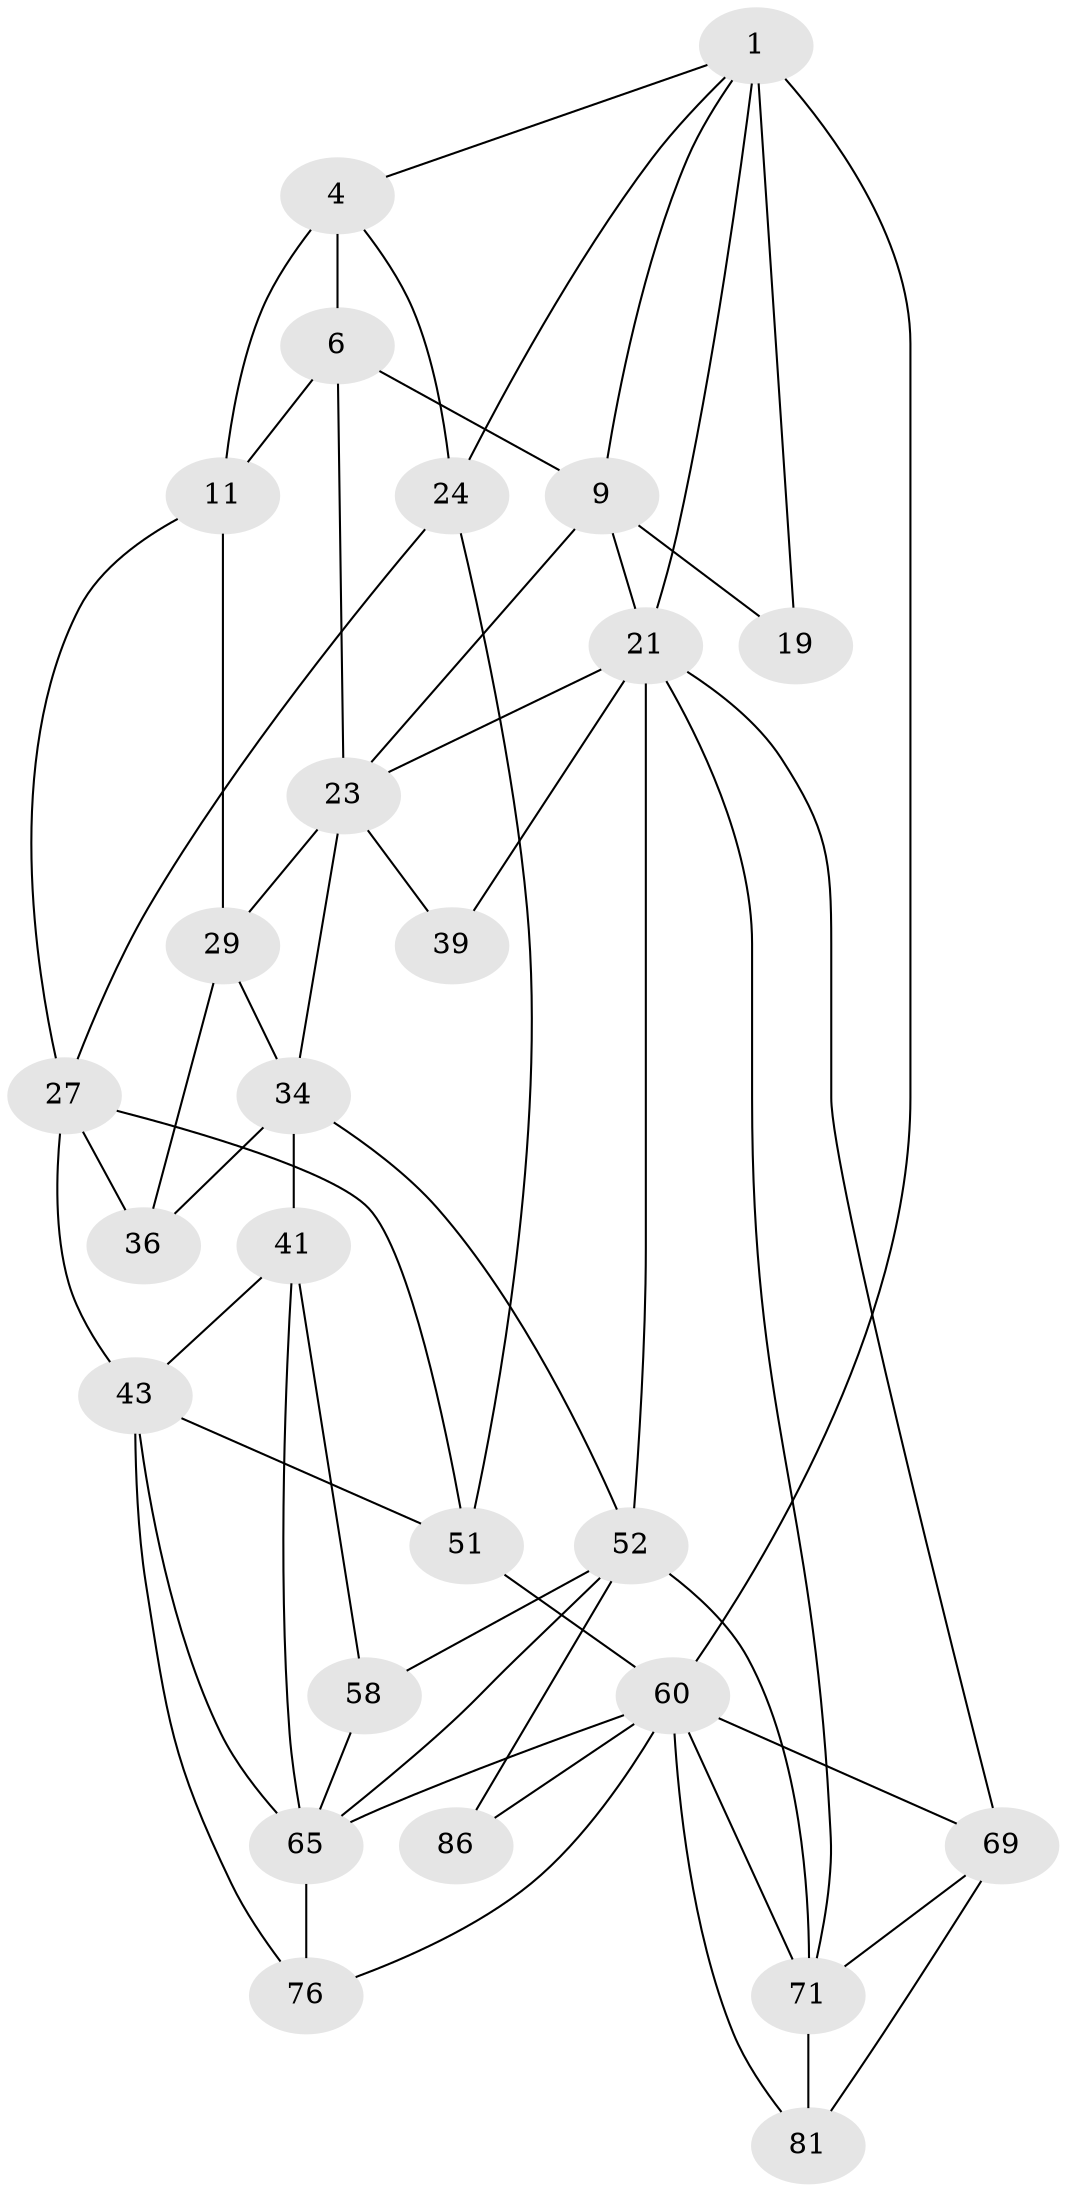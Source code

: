 // original degree distribution, {3: 0.022727272727272728, 6: 0.26136363636363635, 4: 0.2840909090909091, 5: 0.4318181818181818}
// Generated by graph-tools (version 1.1) at 2025/21/03/04/25 18:21:41]
// undirected, 26 vertices, 57 edges
graph export_dot {
graph [start="1"]
  node [color=gray90,style=filled];
  1 [pos="+1+0",super="+8+2"];
  4 [pos="+0+0",super="+5+13"];
  6 [pos="+0.5090883749990253+0",super="+7+14"];
  9 [pos="+0.850985285963321+0.10509039856546551",super="+20+10"];
  11 [pos="+0.2383312282815834+0.10426897239743112",super="+16+12"];
  19 [pos="+1+0.16758639241447498"];
  21 [pos="+0.886365748775557+0.3046713110428427",super="+22+33"];
  23 [pos="+0.7045837961584654+0.25900557065371294",super="+25"];
  24 [pos="+0+0.292914573367494",super="+28"];
  27 [pos="+0+0.31765504436535535",super="+40"];
  29 [pos="+0.36423252074476525+0.19936636770886448",super="+32+30"];
  34 [pos="+0.3691106171913312+0.3990753747897773",super="+35+38"];
  36 [pos="+0.2875327572451792+0.39746351762704424"];
  39 [pos="+0.7024064010893237+0.41192630598261787"];
  41 [pos="+0.29481199754735743+0.5346030148355403",super="+47+42"];
  43 [pos="+0.1811692509461756+0.5960474187336889",super="+44"];
  51 [pos="+0+0.47534280638172133",super="+59"];
  52 [pos="+0.7386661732040717+0.5565893416504418",super="+67+53"];
  58 [pos="+0.4585779833949702+0.729825179709973"];
  60 [pos="+0+1",super="+61"];
  65 [pos="+0.22751222937504426+0.7452836420726312",super="+66+75"];
  69 [pos="+1+0.7662265727642111",super="+79"];
  71 [pos="+0.8100940274979573+0.6601022937373502",super="+72"];
  76 [pos="+0.1530904347420725+0.7497096020426883",super="+77"];
  81 [pos="+0.8248589402184981+0.7695381877158309"];
  86 [pos="+0.6931129948653197+1",super="+87"];
  1 -- 19 [weight=2];
  1 -- 9;
  1 -- 4;
  1 -- 24;
  1 -- 21;
  1 -- 60 [weight=2];
  4 -- 11 [weight=2];
  4 -- 6;
  4 -- 24;
  6 -- 9 [weight=2];
  6 -- 11;
  6 -- 23;
  9 -- 19;
  9 -- 21;
  9 -- 23;
  11 -- 29 [weight=2];
  11 -- 27;
  21 -- 23;
  21 -- 39 [weight=2];
  21 -- 52 [weight=2];
  21 -- 69;
  21 -- 71;
  23 -- 39;
  23 -- 29;
  23 -- 34;
  24 -- 51;
  24 -- 27;
  27 -- 43;
  27 -- 36;
  27 -- 51;
  29 -- 34;
  29 -- 36;
  34 -- 41 [weight=2];
  34 -- 36;
  34 -- 52;
  41 -- 65;
  41 -- 58;
  41 -- 43 [weight=2];
  43 -- 65;
  43 -- 51;
  43 -- 76;
  51 -- 60;
  52 -- 71 [weight=2];
  52 -- 65;
  52 -- 86;
  52 -- 58;
  58 -- 65;
  60 -- 76;
  60 -- 81;
  60 -- 69;
  60 -- 86 [weight=3];
  60 -- 65;
  60 -- 71;
  65 -- 76 [weight=2];
  69 -- 81;
  69 -- 71;
  71 -- 81;
}
